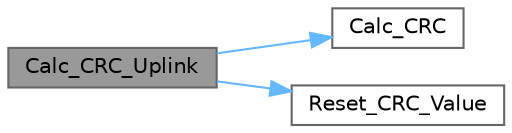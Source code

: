 digraph "Calc_CRC_Uplink"
{
 // LATEX_PDF_SIZE
  bgcolor="transparent";
  edge [fontname=Helvetica,fontsize=10,labelfontname=Helvetica,labelfontsize=10];
  node [fontname=Helvetica,fontsize=10,shape=box,height=0.2,width=0.4];
  rankdir="LR";
  Node1 [id="Node000001",label="Calc_CRC_Uplink",height=0.2,width=0.4,color="gray40", fillcolor="grey60", style="filled", fontcolor="black",tooltip=" "];
  Node1 -> Node2 [id="edge1_Node000001_Node000002",color="steelblue1",style="solid",tooltip=" "];
  Node2 [id="Node000002",label="Calc_CRC",height=0.2,width=0.4,color="grey40", fillcolor="white", style="filled",URL="$crc_8c.html#a3f4c9feb62eaa95075ecd7d916e34ed1",tooltip=" "];
  Node1 -> Node3 [id="edge2_Node000001_Node000003",color="steelblue1",style="solid",tooltip=" "];
  Node3 [id="Node000003",label="Reset_CRC_Value",height=0.2,width=0.4,color="grey40", fillcolor="white", style="filled",URL="$crc_8c.html#aab7639fa6129bf18bb19add215d334b9",tooltip=" "];
}
